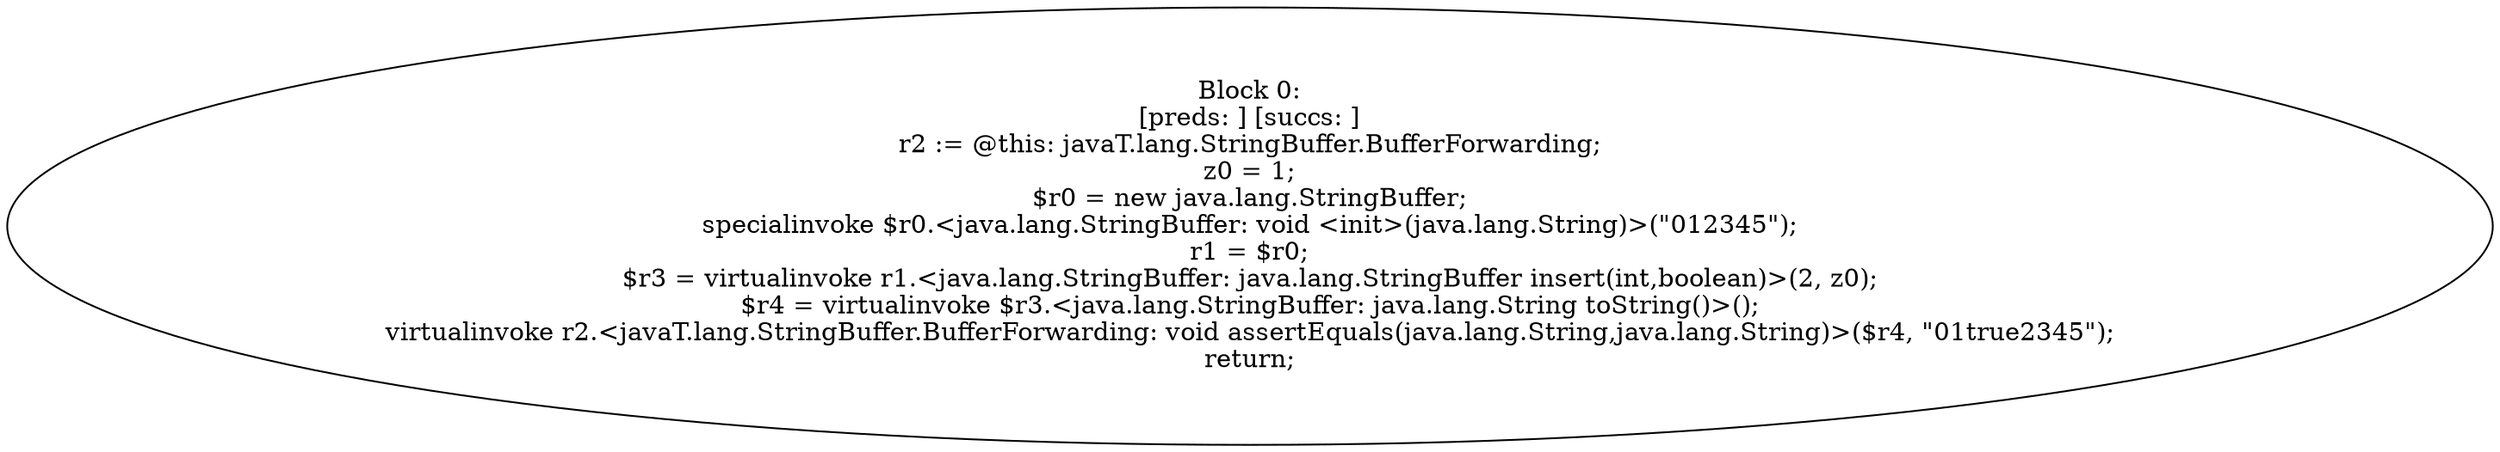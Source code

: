 digraph "unitGraph" {
    "Block 0:
[preds: ] [succs: ]
r2 := @this: javaT.lang.StringBuffer.BufferForwarding;
z0 = 1;
$r0 = new java.lang.StringBuffer;
specialinvoke $r0.<java.lang.StringBuffer: void <init>(java.lang.String)>(\"012345\");
r1 = $r0;
$r3 = virtualinvoke r1.<java.lang.StringBuffer: java.lang.StringBuffer insert(int,boolean)>(2, z0);
$r4 = virtualinvoke $r3.<java.lang.StringBuffer: java.lang.String toString()>();
virtualinvoke r2.<javaT.lang.StringBuffer.BufferForwarding: void assertEquals(java.lang.String,java.lang.String)>($r4, \"01true2345\");
return;
"
}

